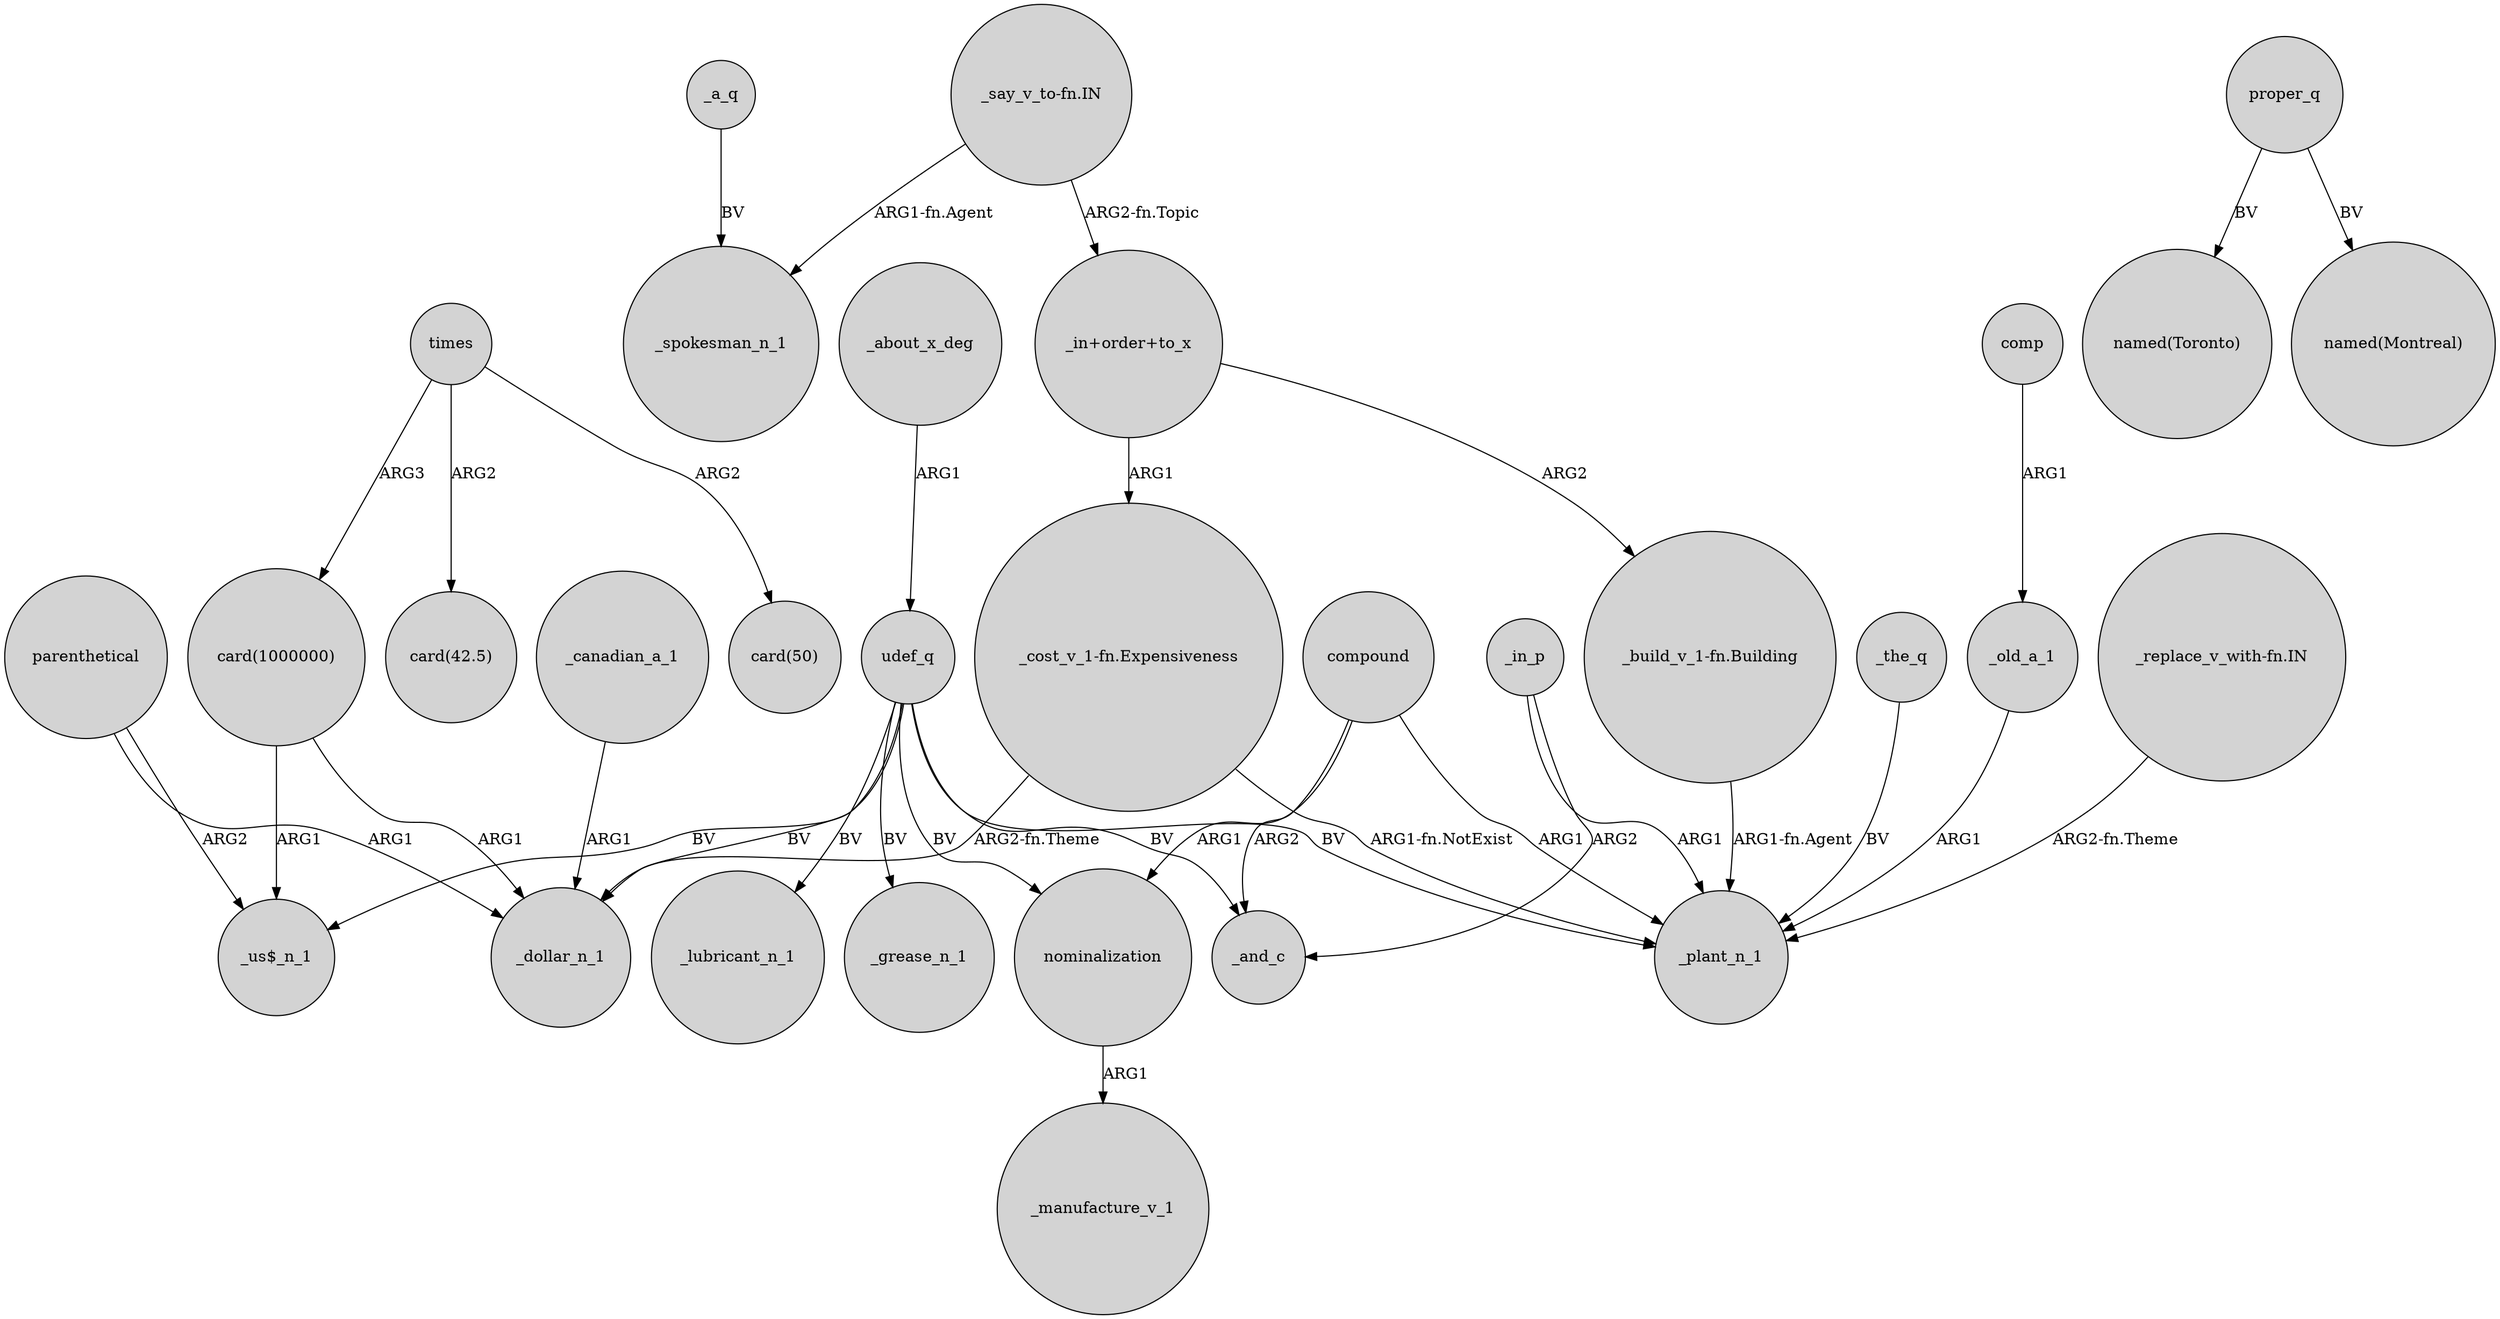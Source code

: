 digraph {
	node [shape=circle style=filled]
	_canadian_a_1 -> _dollar_n_1 [label=ARG1]
	times -> "card(50)" [label=ARG2]
	parenthetical -> _dollar_n_1 [label=ARG1]
	"card(1000000)" -> _dollar_n_1 [label=ARG1]
	"_in+order+to_x" -> "_cost_v_1-fn.Expensiveness" [label=ARG1]
	_the_q -> _plant_n_1 [label=BV]
	udef_q -> "_us$_n_1" [label=BV]
	udef_q -> _lubricant_n_1 [label=BV]
	"_in+order+to_x" -> "_build_v_1-fn.Building" [label=ARG2]
	nominalization -> _manufacture_v_1 [label=ARG1]
	_old_a_1 -> _plant_n_1 [label=ARG1]
	"_replace_v_with-fn.IN" -> _plant_n_1 [label="ARG2-fn.Theme"]
	compound -> _plant_n_1 [label=ARG1]
	_about_x_deg -> udef_q [label=ARG1]
	"_cost_v_1-fn.Expensiveness" -> _plant_n_1 [label="ARG1-fn.NotExist"]
	proper_q -> "named(Toronto)" [label=BV]
	"_say_v_to-fn.IN" -> "_in+order+to_x" [label="ARG2-fn.Topic"]
	"_say_v_to-fn.IN" -> _spokesman_n_1 [label="ARG1-fn.Agent"]
	"_cost_v_1-fn.Expensiveness" -> _dollar_n_1 [label="ARG2-fn.Theme"]
	_in_p -> _plant_n_1 [label=ARG1]
	compound -> _and_c [label=ARG2]
	times -> "card(1000000)" [label=ARG3]
	proper_q -> "named(Montreal)" [label=BV]
	parenthetical -> "_us$_n_1" [label=ARG2]
	comp -> _old_a_1 [label=ARG1]
	udef_q -> _plant_n_1 [label=BV]
	times -> "card(42.5)" [label=ARG2]
	udef_q -> nominalization [label=BV]
	udef_q -> _grease_n_1 [label=BV]
	"_build_v_1-fn.Building" -> _plant_n_1 [label="ARG1-fn.Agent"]
	_a_q -> _spokesman_n_1 [label=BV]
	udef_q -> _and_c [label=BV]
	compound -> nominalization [label=ARG1]
	_in_p -> _and_c [label=ARG2]
	"card(1000000)" -> "_us$_n_1" [label=ARG1]
	udef_q -> _dollar_n_1 [label=BV]
}
